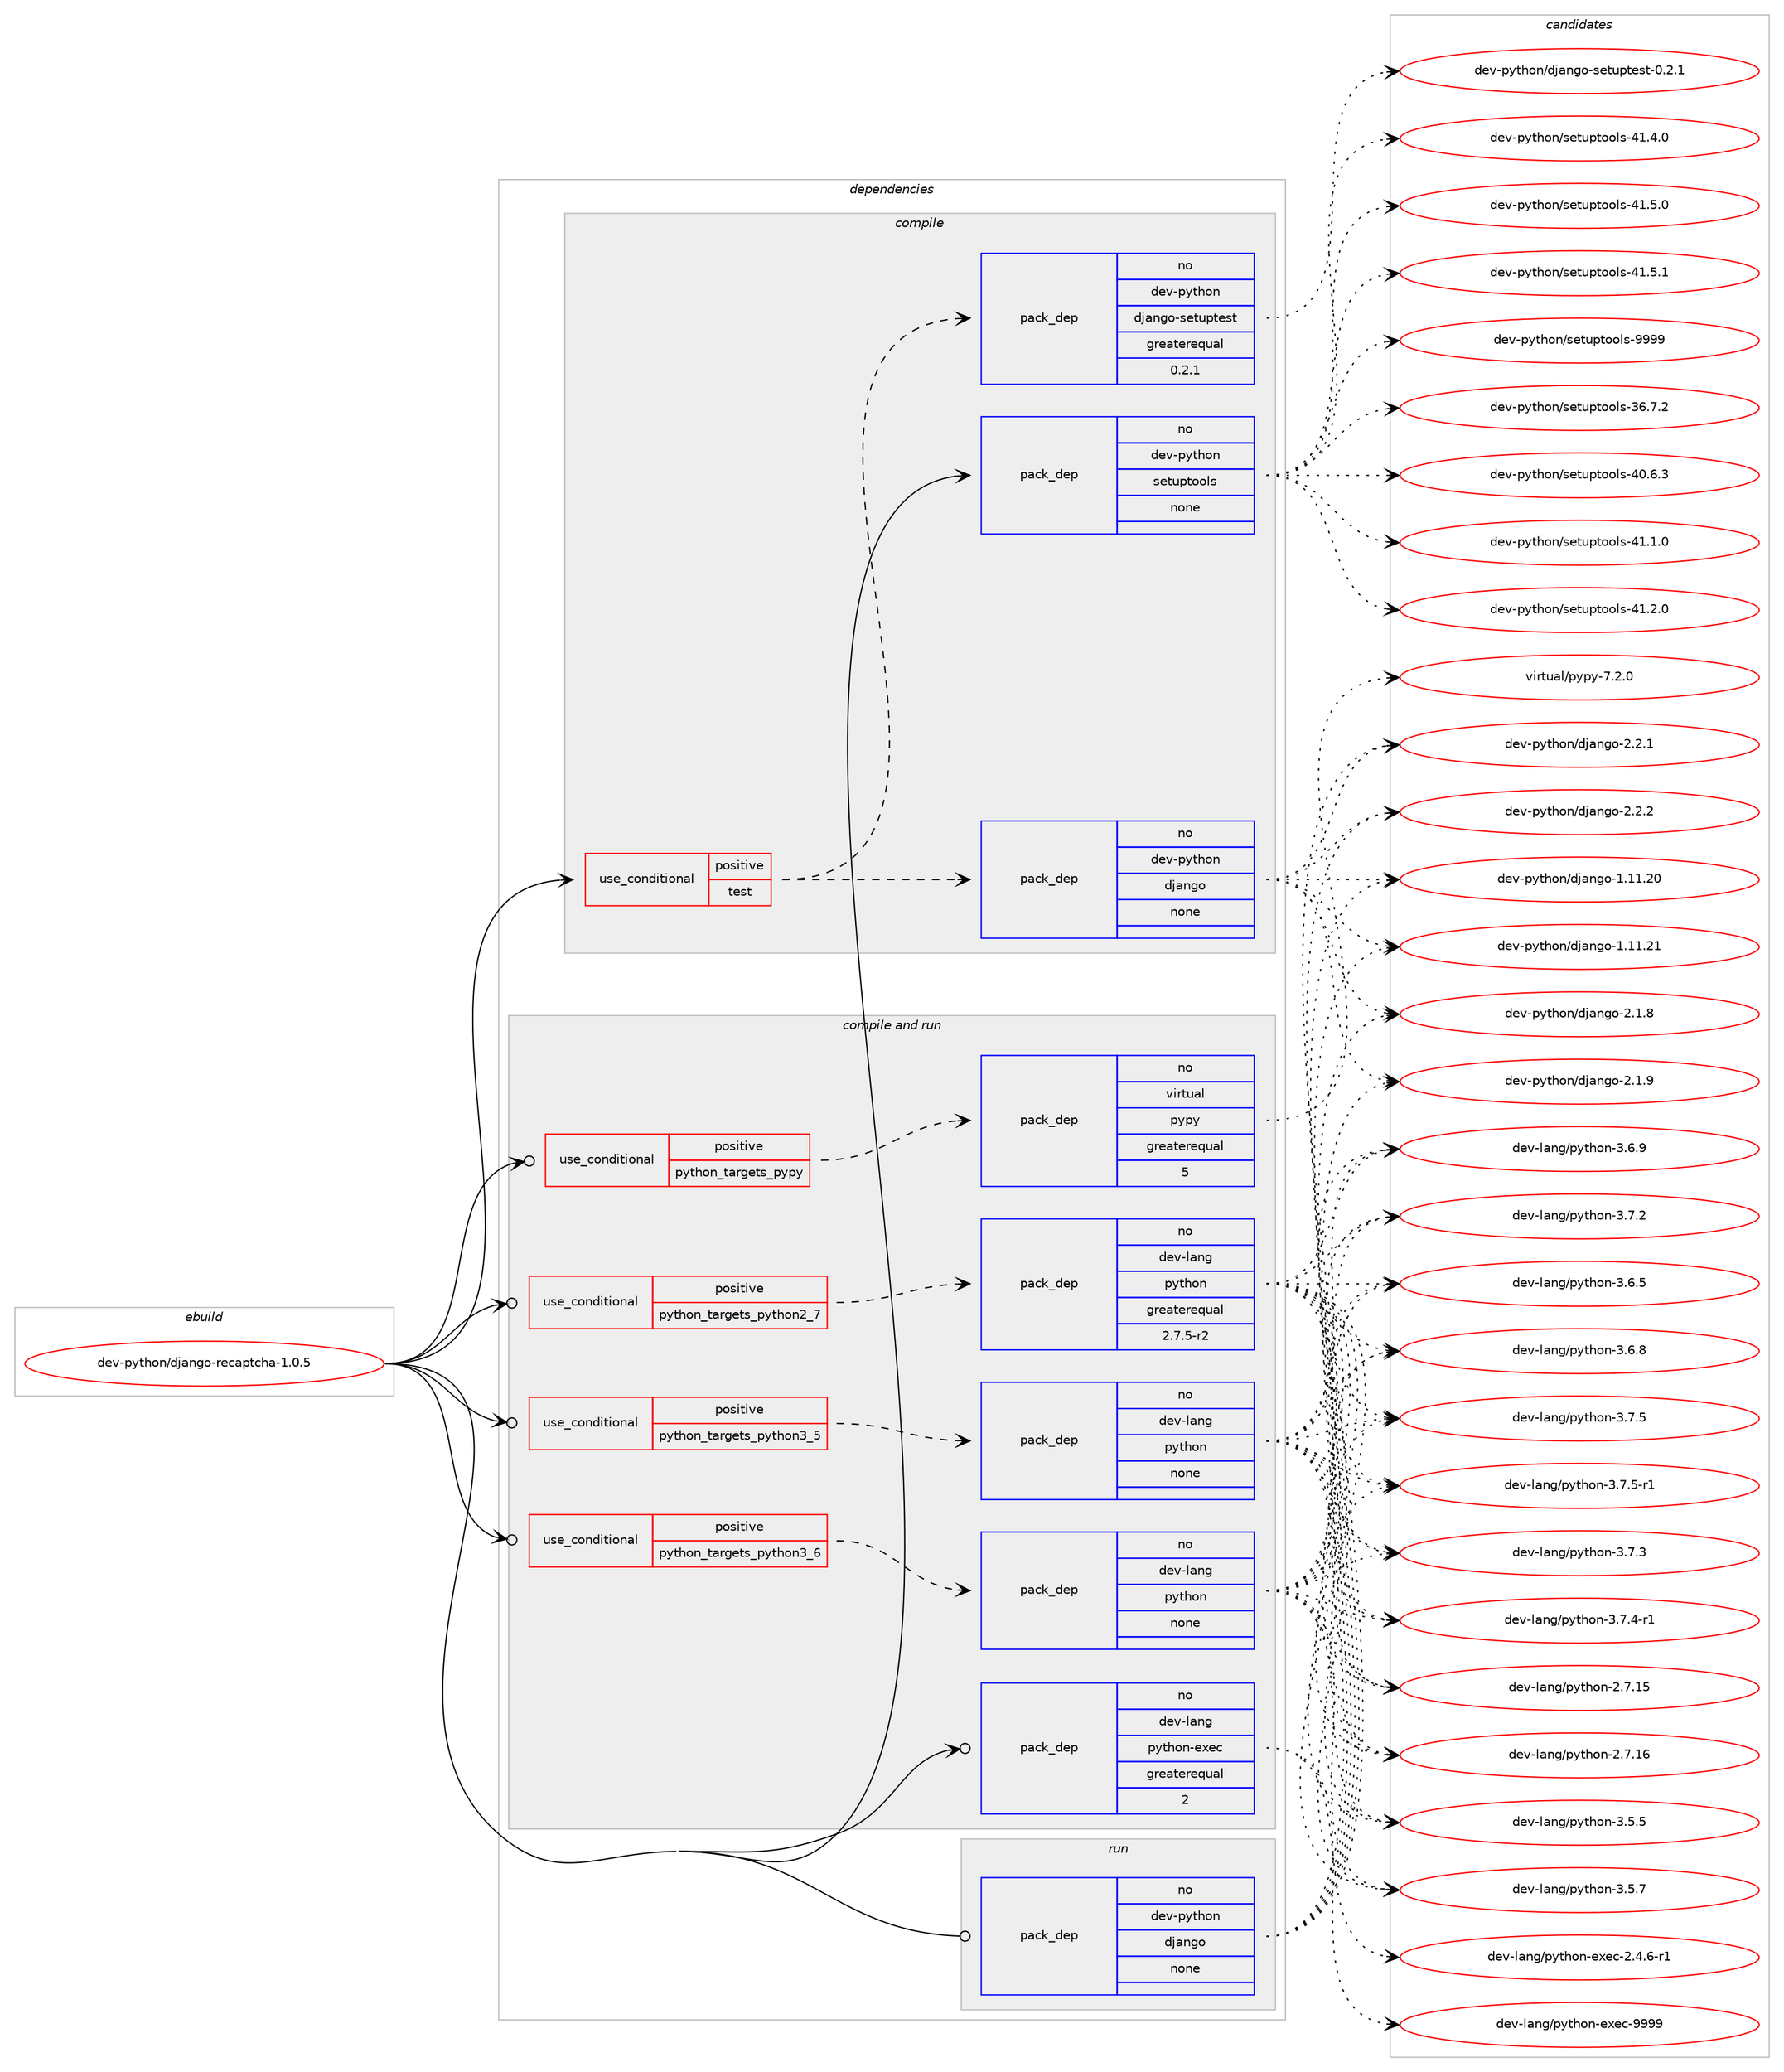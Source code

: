 digraph prolog {

# *************
# Graph options
# *************

newrank=true;
concentrate=true;
compound=true;
graph [rankdir=LR,fontname=Helvetica,fontsize=10,ranksep=1.5];#, ranksep=2.5, nodesep=0.2];
edge  [arrowhead=vee];
node  [fontname=Helvetica,fontsize=10];

# **********
# The ebuild
# **********

subgraph cluster_leftcol {
color=gray;
rank=same;
label=<<i>ebuild</i>>;
id [label="dev-python/django-recaptcha-1.0.5", color=red, width=4, href="../dev-python/django-recaptcha-1.0.5.svg"];
}

# ****************
# The dependencies
# ****************

subgraph cluster_midcol {
color=gray;
label=<<i>dependencies</i>>;
subgraph cluster_compile {
fillcolor="#eeeeee";
style=filled;
label=<<i>compile</i>>;
subgraph cond138578 {
dependency602055 [label=<<TABLE BORDER="0" CELLBORDER="1" CELLSPACING="0" CELLPADDING="4"><TR><TD ROWSPAN="3" CELLPADDING="10">use_conditional</TD></TR><TR><TD>positive</TD></TR><TR><TD>test</TD></TR></TABLE>>, shape=none, color=red];
subgraph pack451683 {
dependency602056 [label=<<TABLE BORDER="0" CELLBORDER="1" CELLSPACING="0" CELLPADDING="4" WIDTH="220"><TR><TD ROWSPAN="6" CELLPADDING="30">pack_dep</TD></TR><TR><TD WIDTH="110">no</TD></TR><TR><TD>dev-python</TD></TR><TR><TD>django</TD></TR><TR><TD>none</TD></TR><TR><TD></TD></TR></TABLE>>, shape=none, color=blue];
}
dependency602055:e -> dependency602056:w [weight=20,style="dashed",arrowhead="vee"];
subgraph pack451684 {
dependency602057 [label=<<TABLE BORDER="0" CELLBORDER="1" CELLSPACING="0" CELLPADDING="4" WIDTH="220"><TR><TD ROWSPAN="6" CELLPADDING="30">pack_dep</TD></TR><TR><TD WIDTH="110">no</TD></TR><TR><TD>dev-python</TD></TR><TR><TD>django-setuptest</TD></TR><TR><TD>greaterequal</TD></TR><TR><TD>0.2.1</TD></TR></TABLE>>, shape=none, color=blue];
}
dependency602055:e -> dependency602057:w [weight=20,style="dashed",arrowhead="vee"];
}
id:e -> dependency602055:w [weight=20,style="solid",arrowhead="vee"];
subgraph pack451685 {
dependency602058 [label=<<TABLE BORDER="0" CELLBORDER="1" CELLSPACING="0" CELLPADDING="4" WIDTH="220"><TR><TD ROWSPAN="6" CELLPADDING="30">pack_dep</TD></TR><TR><TD WIDTH="110">no</TD></TR><TR><TD>dev-python</TD></TR><TR><TD>setuptools</TD></TR><TR><TD>none</TD></TR><TR><TD></TD></TR></TABLE>>, shape=none, color=blue];
}
id:e -> dependency602058:w [weight=20,style="solid",arrowhead="vee"];
}
subgraph cluster_compileandrun {
fillcolor="#eeeeee";
style=filled;
label=<<i>compile and run</i>>;
subgraph cond138579 {
dependency602059 [label=<<TABLE BORDER="0" CELLBORDER="1" CELLSPACING="0" CELLPADDING="4"><TR><TD ROWSPAN="3" CELLPADDING="10">use_conditional</TD></TR><TR><TD>positive</TD></TR><TR><TD>python_targets_pypy</TD></TR></TABLE>>, shape=none, color=red];
subgraph pack451686 {
dependency602060 [label=<<TABLE BORDER="0" CELLBORDER="1" CELLSPACING="0" CELLPADDING="4" WIDTH="220"><TR><TD ROWSPAN="6" CELLPADDING="30">pack_dep</TD></TR><TR><TD WIDTH="110">no</TD></TR><TR><TD>virtual</TD></TR><TR><TD>pypy</TD></TR><TR><TD>greaterequal</TD></TR><TR><TD>5</TD></TR></TABLE>>, shape=none, color=blue];
}
dependency602059:e -> dependency602060:w [weight=20,style="dashed",arrowhead="vee"];
}
id:e -> dependency602059:w [weight=20,style="solid",arrowhead="odotvee"];
subgraph cond138580 {
dependency602061 [label=<<TABLE BORDER="0" CELLBORDER="1" CELLSPACING="0" CELLPADDING="4"><TR><TD ROWSPAN="3" CELLPADDING="10">use_conditional</TD></TR><TR><TD>positive</TD></TR><TR><TD>python_targets_python2_7</TD></TR></TABLE>>, shape=none, color=red];
subgraph pack451687 {
dependency602062 [label=<<TABLE BORDER="0" CELLBORDER="1" CELLSPACING="0" CELLPADDING="4" WIDTH="220"><TR><TD ROWSPAN="6" CELLPADDING="30">pack_dep</TD></TR><TR><TD WIDTH="110">no</TD></TR><TR><TD>dev-lang</TD></TR><TR><TD>python</TD></TR><TR><TD>greaterequal</TD></TR><TR><TD>2.7.5-r2</TD></TR></TABLE>>, shape=none, color=blue];
}
dependency602061:e -> dependency602062:w [weight=20,style="dashed",arrowhead="vee"];
}
id:e -> dependency602061:w [weight=20,style="solid",arrowhead="odotvee"];
subgraph cond138581 {
dependency602063 [label=<<TABLE BORDER="0" CELLBORDER="1" CELLSPACING="0" CELLPADDING="4"><TR><TD ROWSPAN="3" CELLPADDING="10">use_conditional</TD></TR><TR><TD>positive</TD></TR><TR><TD>python_targets_python3_5</TD></TR></TABLE>>, shape=none, color=red];
subgraph pack451688 {
dependency602064 [label=<<TABLE BORDER="0" CELLBORDER="1" CELLSPACING="0" CELLPADDING="4" WIDTH="220"><TR><TD ROWSPAN="6" CELLPADDING="30">pack_dep</TD></TR><TR><TD WIDTH="110">no</TD></TR><TR><TD>dev-lang</TD></TR><TR><TD>python</TD></TR><TR><TD>none</TD></TR><TR><TD></TD></TR></TABLE>>, shape=none, color=blue];
}
dependency602063:e -> dependency602064:w [weight=20,style="dashed",arrowhead="vee"];
}
id:e -> dependency602063:w [weight=20,style="solid",arrowhead="odotvee"];
subgraph cond138582 {
dependency602065 [label=<<TABLE BORDER="0" CELLBORDER="1" CELLSPACING="0" CELLPADDING="4"><TR><TD ROWSPAN="3" CELLPADDING="10">use_conditional</TD></TR><TR><TD>positive</TD></TR><TR><TD>python_targets_python3_6</TD></TR></TABLE>>, shape=none, color=red];
subgraph pack451689 {
dependency602066 [label=<<TABLE BORDER="0" CELLBORDER="1" CELLSPACING="0" CELLPADDING="4" WIDTH="220"><TR><TD ROWSPAN="6" CELLPADDING="30">pack_dep</TD></TR><TR><TD WIDTH="110">no</TD></TR><TR><TD>dev-lang</TD></TR><TR><TD>python</TD></TR><TR><TD>none</TD></TR><TR><TD></TD></TR></TABLE>>, shape=none, color=blue];
}
dependency602065:e -> dependency602066:w [weight=20,style="dashed",arrowhead="vee"];
}
id:e -> dependency602065:w [weight=20,style="solid",arrowhead="odotvee"];
subgraph pack451690 {
dependency602067 [label=<<TABLE BORDER="0" CELLBORDER="1" CELLSPACING="0" CELLPADDING="4" WIDTH="220"><TR><TD ROWSPAN="6" CELLPADDING="30">pack_dep</TD></TR><TR><TD WIDTH="110">no</TD></TR><TR><TD>dev-lang</TD></TR><TR><TD>python-exec</TD></TR><TR><TD>greaterequal</TD></TR><TR><TD>2</TD></TR></TABLE>>, shape=none, color=blue];
}
id:e -> dependency602067:w [weight=20,style="solid",arrowhead="odotvee"];
}
subgraph cluster_run {
fillcolor="#eeeeee";
style=filled;
label=<<i>run</i>>;
subgraph pack451691 {
dependency602068 [label=<<TABLE BORDER="0" CELLBORDER="1" CELLSPACING="0" CELLPADDING="4" WIDTH="220"><TR><TD ROWSPAN="6" CELLPADDING="30">pack_dep</TD></TR><TR><TD WIDTH="110">no</TD></TR><TR><TD>dev-python</TD></TR><TR><TD>django</TD></TR><TR><TD>none</TD></TR><TR><TD></TD></TR></TABLE>>, shape=none, color=blue];
}
id:e -> dependency602068:w [weight=20,style="solid",arrowhead="odot"];
}
}

# **************
# The candidates
# **************

subgraph cluster_choices {
rank=same;
color=gray;
label=<<i>candidates</i>>;

subgraph choice451683 {
color=black;
nodesep=1;
choice1001011184511212111610411111047100106971101031114549464949465048 [label="dev-python/django-1.11.20", color=red, width=4,href="../dev-python/django-1.11.20.svg"];
choice1001011184511212111610411111047100106971101031114549464949465049 [label="dev-python/django-1.11.21", color=red, width=4,href="../dev-python/django-1.11.21.svg"];
choice100101118451121211161041111104710010697110103111455046494656 [label="dev-python/django-2.1.8", color=red, width=4,href="../dev-python/django-2.1.8.svg"];
choice100101118451121211161041111104710010697110103111455046494657 [label="dev-python/django-2.1.9", color=red, width=4,href="../dev-python/django-2.1.9.svg"];
choice100101118451121211161041111104710010697110103111455046504649 [label="dev-python/django-2.2.1", color=red, width=4,href="../dev-python/django-2.2.1.svg"];
choice100101118451121211161041111104710010697110103111455046504650 [label="dev-python/django-2.2.2", color=red, width=4,href="../dev-python/django-2.2.2.svg"];
dependency602056:e -> choice1001011184511212111610411111047100106971101031114549464949465048:w [style=dotted,weight="100"];
dependency602056:e -> choice1001011184511212111610411111047100106971101031114549464949465049:w [style=dotted,weight="100"];
dependency602056:e -> choice100101118451121211161041111104710010697110103111455046494656:w [style=dotted,weight="100"];
dependency602056:e -> choice100101118451121211161041111104710010697110103111455046494657:w [style=dotted,weight="100"];
dependency602056:e -> choice100101118451121211161041111104710010697110103111455046504649:w [style=dotted,weight="100"];
dependency602056:e -> choice100101118451121211161041111104710010697110103111455046504650:w [style=dotted,weight="100"];
}
subgraph choice451684 {
color=black;
nodesep=1;
choice10010111845112121116104111110471001069711010311145115101116117112116101115116454846504649 [label="dev-python/django-setuptest-0.2.1", color=red, width=4,href="../dev-python/django-setuptest-0.2.1.svg"];
dependency602057:e -> choice10010111845112121116104111110471001069711010311145115101116117112116101115116454846504649:w [style=dotted,weight="100"];
}
subgraph choice451685 {
color=black;
nodesep=1;
choice100101118451121211161041111104711510111611711211611111110811545515446554650 [label="dev-python/setuptools-36.7.2", color=red, width=4,href="../dev-python/setuptools-36.7.2.svg"];
choice100101118451121211161041111104711510111611711211611111110811545524846544651 [label="dev-python/setuptools-40.6.3", color=red, width=4,href="../dev-python/setuptools-40.6.3.svg"];
choice100101118451121211161041111104711510111611711211611111110811545524946494648 [label="dev-python/setuptools-41.1.0", color=red, width=4,href="../dev-python/setuptools-41.1.0.svg"];
choice100101118451121211161041111104711510111611711211611111110811545524946504648 [label="dev-python/setuptools-41.2.0", color=red, width=4,href="../dev-python/setuptools-41.2.0.svg"];
choice100101118451121211161041111104711510111611711211611111110811545524946524648 [label="dev-python/setuptools-41.4.0", color=red, width=4,href="../dev-python/setuptools-41.4.0.svg"];
choice100101118451121211161041111104711510111611711211611111110811545524946534648 [label="dev-python/setuptools-41.5.0", color=red, width=4,href="../dev-python/setuptools-41.5.0.svg"];
choice100101118451121211161041111104711510111611711211611111110811545524946534649 [label="dev-python/setuptools-41.5.1", color=red, width=4,href="../dev-python/setuptools-41.5.1.svg"];
choice10010111845112121116104111110471151011161171121161111111081154557575757 [label="dev-python/setuptools-9999", color=red, width=4,href="../dev-python/setuptools-9999.svg"];
dependency602058:e -> choice100101118451121211161041111104711510111611711211611111110811545515446554650:w [style=dotted,weight="100"];
dependency602058:e -> choice100101118451121211161041111104711510111611711211611111110811545524846544651:w [style=dotted,weight="100"];
dependency602058:e -> choice100101118451121211161041111104711510111611711211611111110811545524946494648:w [style=dotted,weight="100"];
dependency602058:e -> choice100101118451121211161041111104711510111611711211611111110811545524946504648:w [style=dotted,weight="100"];
dependency602058:e -> choice100101118451121211161041111104711510111611711211611111110811545524946524648:w [style=dotted,weight="100"];
dependency602058:e -> choice100101118451121211161041111104711510111611711211611111110811545524946534648:w [style=dotted,weight="100"];
dependency602058:e -> choice100101118451121211161041111104711510111611711211611111110811545524946534649:w [style=dotted,weight="100"];
dependency602058:e -> choice10010111845112121116104111110471151011161171121161111111081154557575757:w [style=dotted,weight="100"];
}
subgraph choice451686 {
color=black;
nodesep=1;
choice1181051141161179710847112121112121455546504648 [label="virtual/pypy-7.2.0", color=red, width=4,href="../virtual/pypy-7.2.0.svg"];
dependency602060:e -> choice1181051141161179710847112121112121455546504648:w [style=dotted,weight="100"];
}
subgraph choice451687 {
color=black;
nodesep=1;
choice10010111845108971101034711212111610411111045504655464953 [label="dev-lang/python-2.7.15", color=red, width=4,href="../dev-lang/python-2.7.15.svg"];
choice10010111845108971101034711212111610411111045504655464954 [label="dev-lang/python-2.7.16", color=red, width=4,href="../dev-lang/python-2.7.16.svg"];
choice100101118451089711010347112121116104111110455146534653 [label="dev-lang/python-3.5.5", color=red, width=4,href="../dev-lang/python-3.5.5.svg"];
choice100101118451089711010347112121116104111110455146534655 [label="dev-lang/python-3.5.7", color=red, width=4,href="../dev-lang/python-3.5.7.svg"];
choice100101118451089711010347112121116104111110455146544653 [label="dev-lang/python-3.6.5", color=red, width=4,href="../dev-lang/python-3.6.5.svg"];
choice100101118451089711010347112121116104111110455146544656 [label="dev-lang/python-3.6.8", color=red, width=4,href="../dev-lang/python-3.6.8.svg"];
choice100101118451089711010347112121116104111110455146544657 [label="dev-lang/python-3.6.9", color=red, width=4,href="../dev-lang/python-3.6.9.svg"];
choice100101118451089711010347112121116104111110455146554650 [label="dev-lang/python-3.7.2", color=red, width=4,href="../dev-lang/python-3.7.2.svg"];
choice100101118451089711010347112121116104111110455146554651 [label="dev-lang/python-3.7.3", color=red, width=4,href="../dev-lang/python-3.7.3.svg"];
choice1001011184510897110103471121211161041111104551465546524511449 [label="dev-lang/python-3.7.4-r1", color=red, width=4,href="../dev-lang/python-3.7.4-r1.svg"];
choice100101118451089711010347112121116104111110455146554653 [label="dev-lang/python-3.7.5", color=red, width=4,href="../dev-lang/python-3.7.5.svg"];
choice1001011184510897110103471121211161041111104551465546534511449 [label="dev-lang/python-3.7.5-r1", color=red, width=4,href="../dev-lang/python-3.7.5-r1.svg"];
dependency602062:e -> choice10010111845108971101034711212111610411111045504655464953:w [style=dotted,weight="100"];
dependency602062:e -> choice10010111845108971101034711212111610411111045504655464954:w [style=dotted,weight="100"];
dependency602062:e -> choice100101118451089711010347112121116104111110455146534653:w [style=dotted,weight="100"];
dependency602062:e -> choice100101118451089711010347112121116104111110455146534655:w [style=dotted,weight="100"];
dependency602062:e -> choice100101118451089711010347112121116104111110455146544653:w [style=dotted,weight="100"];
dependency602062:e -> choice100101118451089711010347112121116104111110455146544656:w [style=dotted,weight="100"];
dependency602062:e -> choice100101118451089711010347112121116104111110455146544657:w [style=dotted,weight="100"];
dependency602062:e -> choice100101118451089711010347112121116104111110455146554650:w [style=dotted,weight="100"];
dependency602062:e -> choice100101118451089711010347112121116104111110455146554651:w [style=dotted,weight="100"];
dependency602062:e -> choice1001011184510897110103471121211161041111104551465546524511449:w [style=dotted,weight="100"];
dependency602062:e -> choice100101118451089711010347112121116104111110455146554653:w [style=dotted,weight="100"];
dependency602062:e -> choice1001011184510897110103471121211161041111104551465546534511449:w [style=dotted,weight="100"];
}
subgraph choice451688 {
color=black;
nodesep=1;
choice10010111845108971101034711212111610411111045504655464953 [label="dev-lang/python-2.7.15", color=red, width=4,href="../dev-lang/python-2.7.15.svg"];
choice10010111845108971101034711212111610411111045504655464954 [label="dev-lang/python-2.7.16", color=red, width=4,href="../dev-lang/python-2.7.16.svg"];
choice100101118451089711010347112121116104111110455146534653 [label="dev-lang/python-3.5.5", color=red, width=4,href="../dev-lang/python-3.5.5.svg"];
choice100101118451089711010347112121116104111110455146534655 [label="dev-lang/python-3.5.7", color=red, width=4,href="../dev-lang/python-3.5.7.svg"];
choice100101118451089711010347112121116104111110455146544653 [label="dev-lang/python-3.6.5", color=red, width=4,href="../dev-lang/python-3.6.5.svg"];
choice100101118451089711010347112121116104111110455146544656 [label="dev-lang/python-3.6.8", color=red, width=4,href="../dev-lang/python-3.6.8.svg"];
choice100101118451089711010347112121116104111110455146544657 [label="dev-lang/python-3.6.9", color=red, width=4,href="../dev-lang/python-3.6.9.svg"];
choice100101118451089711010347112121116104111110455146554650 [label="dev-lang/python-3.7.2", color=red, width=4,href="../dev-lang/python-3.7.2.svg"];
choice100101118451089711010347112121116104111110455146554651 [label="dev-lang/python-3.7.3", color=red, width=4,href="../dev-lang/python-3.7.3.svg"];
choice1001011184510897110103471121211161041111104551465546524511449 [label="dev-lang/python-3.7.4-r1", color=red, width=4,href="../dev-lang/python-3.7.4-r1.svg"];
choice100101118451089711010347112121116104111110455146554653 [label="dev-lang/python-3.7.5", color=red, width=4,href="../dev-lang/python-3.7.5.svg"];
choice1001011184510897110103471121211161041111104551465546534511449 [label="dev-lang/python-3.7.5-r1", color=red, width=4,href="../dev-lang/python-3.7.5-r1.svg"];
dependency602064:e -> choice10010111845108971101034711212111610411111045504655464953:w [style=dotted,weight="100"];
dependency602064:e -> choice10010111845108971101034711212111610411111045504655464954:w [style=dotted,weight="100"];
dependency602064:e -> choice100101118451089711010347112121116104111110455146534653:w [style=dotted,weight="100"];
dependency602064:e -> choice100101118451089711010347112121116104111110455146534655:w [style=dotted,weight="100"];
dependency602064:e -> choice100101118451089711010347112121116104111110455146544653:w [style=dotted,weight="100"];
dependency602064:e -> choice100101118451089711010347112121116104111110455146544656:w [style=dotted,weight="100"];
dependency602064:e -> choice100101118451089711010347112121116104111110455146544657:w [style=dotted,weight="100"];
dependency602064:e -> choice100101118451089711010347112121116104111110455146554650:w [style=dotted,weight="100"];
dependency602064:e -> choice100101118451089711010347112121116104111110455146554651:w [style=dotted,weight="100"];
dependency602064:e -> choice1001011184510897110103471121211161041111104551465546524511449:w [style=dotted,weight="100"];
dependency602064:e -> choice100101118451089711010347112121116104111110455146554653:w [style=dotted,weight="100"];
dependency602064:e -> choice1001011184510897110103471121211161041111104551465546534511449:w [style=dotted,weight="100"];
}
subgraph choice451689 {
color=black;
nodesep=1;
choice10010111845108971101034711212111610411111045504655464953 [label="dev-lang/python-2.7.15", color=red, width=4,href="../dev-lang/python-2.7.15.svg"];
choice10010111845108971101034711212111610411111045504655464954 [label="dev-lang/python-2.7.16", color=red, width=4,href="../dev-lang/python-2.7.16.svg"];
choice100101118451089711010347112121116104111110455146534653 [label="dev-lang/python-3.5.5", color=red, width=4,href="../dev-lang/python-3.5.5.svg"];
choice100101118451089711010347112121116104111110455146534655 [label="dev-lang/python-3.5.7", color=red, width=4,href="../dev-lang/python-3.5.7.svg"];
choice100101118451089711010347112121116104111110455146544653 [label="dev-lang/python-3.6.5", color=red, width=4,href="../dev-lang/python-3.6.5.svg"];
choice100101118451089711010347112121116104111110455146544656 [label="dev-lang/python-3.6.8", color=red, width=4,href="../dev-lang/python-3.6.8.svg"];
choice100101118451089711010347112121116104111110455146544657 [label="dev-lang/python-3.6.9", color=red, width=4,href="../dev-lang/python-3.6.9.svg"];
choice100101118451089711010347112121116104111110455146554650 [label="dev-lang/python-3.7.2", color=red, width=4,href="../dev-lang/python-3.7.2.svg"];
choice100101118451089711010347112121116104111110455146554651 [label="dev-lang/python-3.7.3", color=red, width=4,href="../dev-lang/python-3.7.3.svg"];
choice1001011184510897110103471121211161041111104551465546524511449 [label="dev-lang/python-3.7.4-r1", color=red, width=4,href="../dev-lang/python-3.7.4-r1.svg"];
choice100101118451089711010347112121116104111110455146554653 [label="dev-lang/python-3.7.5", color=red, width=4,href="../dev-lang/python-3.7.5.svg"];
choice1001011184510897110103471121211161041111104551465546534511449 [label="dev-lang/python-3.7.5-r1", color=red, width=4,href="../dev-lang/python-3.7.5-r1.svg"];
dependency602066:e -> choice10010111845108971101034711212111610411111045504655464953:w [style=dotted,weight="100"];
dependency602066:e -> choice10010111845108971101034711212111610411111045504655464954:w [style=dotted,weight="100"];
dependency602066:e -> choice100101118451089711010347112121116104111110455146534653:w [style=dotted,weight="100"];
dependency602066:e -> choice100101118451089711010347112121116104111110455146534655:w [style=dotted,weight="100"];
dependency602066:e -> choice100101118451089711010347112121116104111110455146544653:w [style=dotted,weight="100"];
dependency602066:e -> choice100101118451089711010347112121116104111110455146544656:w [style=dotted,weight="100"];
dependency602066:e -> choice100101118451089711010347112121116104111110455146544657:w [style=dotted,weight="100"];
dependency602066:e -> choice100101118451089711010347112121116104111110455146554650:w [style=dotted,weight="100"];
dependency602066:e -> choice100101118451089711010347112121116104111110455146554651:w [style=dotted,weight="100"];
dependency602066:e -> choice1001011184510897110103471121211161041111104551465546524511449:w [style=dotted,weight="100"];
dependency602066:e -> choice100101118451089711010347112121116104111110455146554653:w [style=dotted,weight="100"];
dependency602066:e -> choice1001011184510897110103471121211161041111104551465546534511449:w [style=dotted,weight="100"];
}
subgraph choice451690 {
color=black;
nodesep=1;
choice10010111845108971101034711212111610411111045101120101994550465246544511449 [label="dev-lang/python-exec-2.4.6-r1", color=red, width=4,href="../dev-lang/python-exec-2.4.6-r1.svg"];
choice10010111845108971101034711212111610411111045101120101994557575757 [label="dev-lang/python-exec-9999", color=red, width=4,href="../dev-lang/python-exec-9999.svg"];
dependency602067:e -> choice10010111845108971101034711212111610411111045101120101994550465246544511449:w [style=dotted,weight="100"];
dependency602067:e -> choice10010111845108971101034711212111610411111045101120101994557575757:w [style=dotted,weight="100"];
}
subgraph choice451691 {
color=black;
nodesep=1;
choice1001011184511212111610411111047100106971101031114549464949465048 [label="dev-python/django-1.11.20", color=red, width=4,href="../dev-python/django-1.11.20.svg"];
choice1001011184511212111610411111047100106971101031114549464949465049 [label="dev-python/django-1.11.21", color=red, width=4,href="../dev-python/django-1.11.21.svg"];
choice100101118451121211161041111104710010697110103111455046494656 [label="dev-python/django-2.1.8", color=red, width=4,href="../dev-python/django-2.1.8.svg"];
choice100101118451121211161041111104710010697110103111455046494657 [label="dev-python/django-2.1.9", color=red, width=4,href="../dev-python/django-2.1.9.svg"];
choice100101118451121211161041111104710010697110103111455046504649 [label="dev-python/django-2.2.1", color=red, width=4,href="../dev-python/django-2.2.1.svg"];
choice100101118451121211161041111104710010697110103111455046504650 [label="dev-python/django-2.2.2", color=red, width=4,href="../dev-python/django-2.2.2.svg"];
dependency602068:e -> choice1001011184511212111610411111047100106971101031114549464949465048:w [style=dotted,weight="100"];
dependency602068:e -> choice1001011184511212111610411111047100106971101031114549464949465049:w [style=dotted,weight="100"];
dependency602068:e -> choice100101118451121211161041111104710010697110103111455046494656:w [style=dotted,weight="100"];
dependency602068:e -> choice100101118451121211161041111104710010697110103111455046494657:w [style=dotted,weight="100"];
dependency602068:e -> choice100101118451121211161041111104710010697110103111455046504649:w [style=dotted,weight="100"];
dependency602068:e -> choice100101118451121211161041111104710010697110103111455046504650:w [style=dotted,weight="100"];
}
}

}
